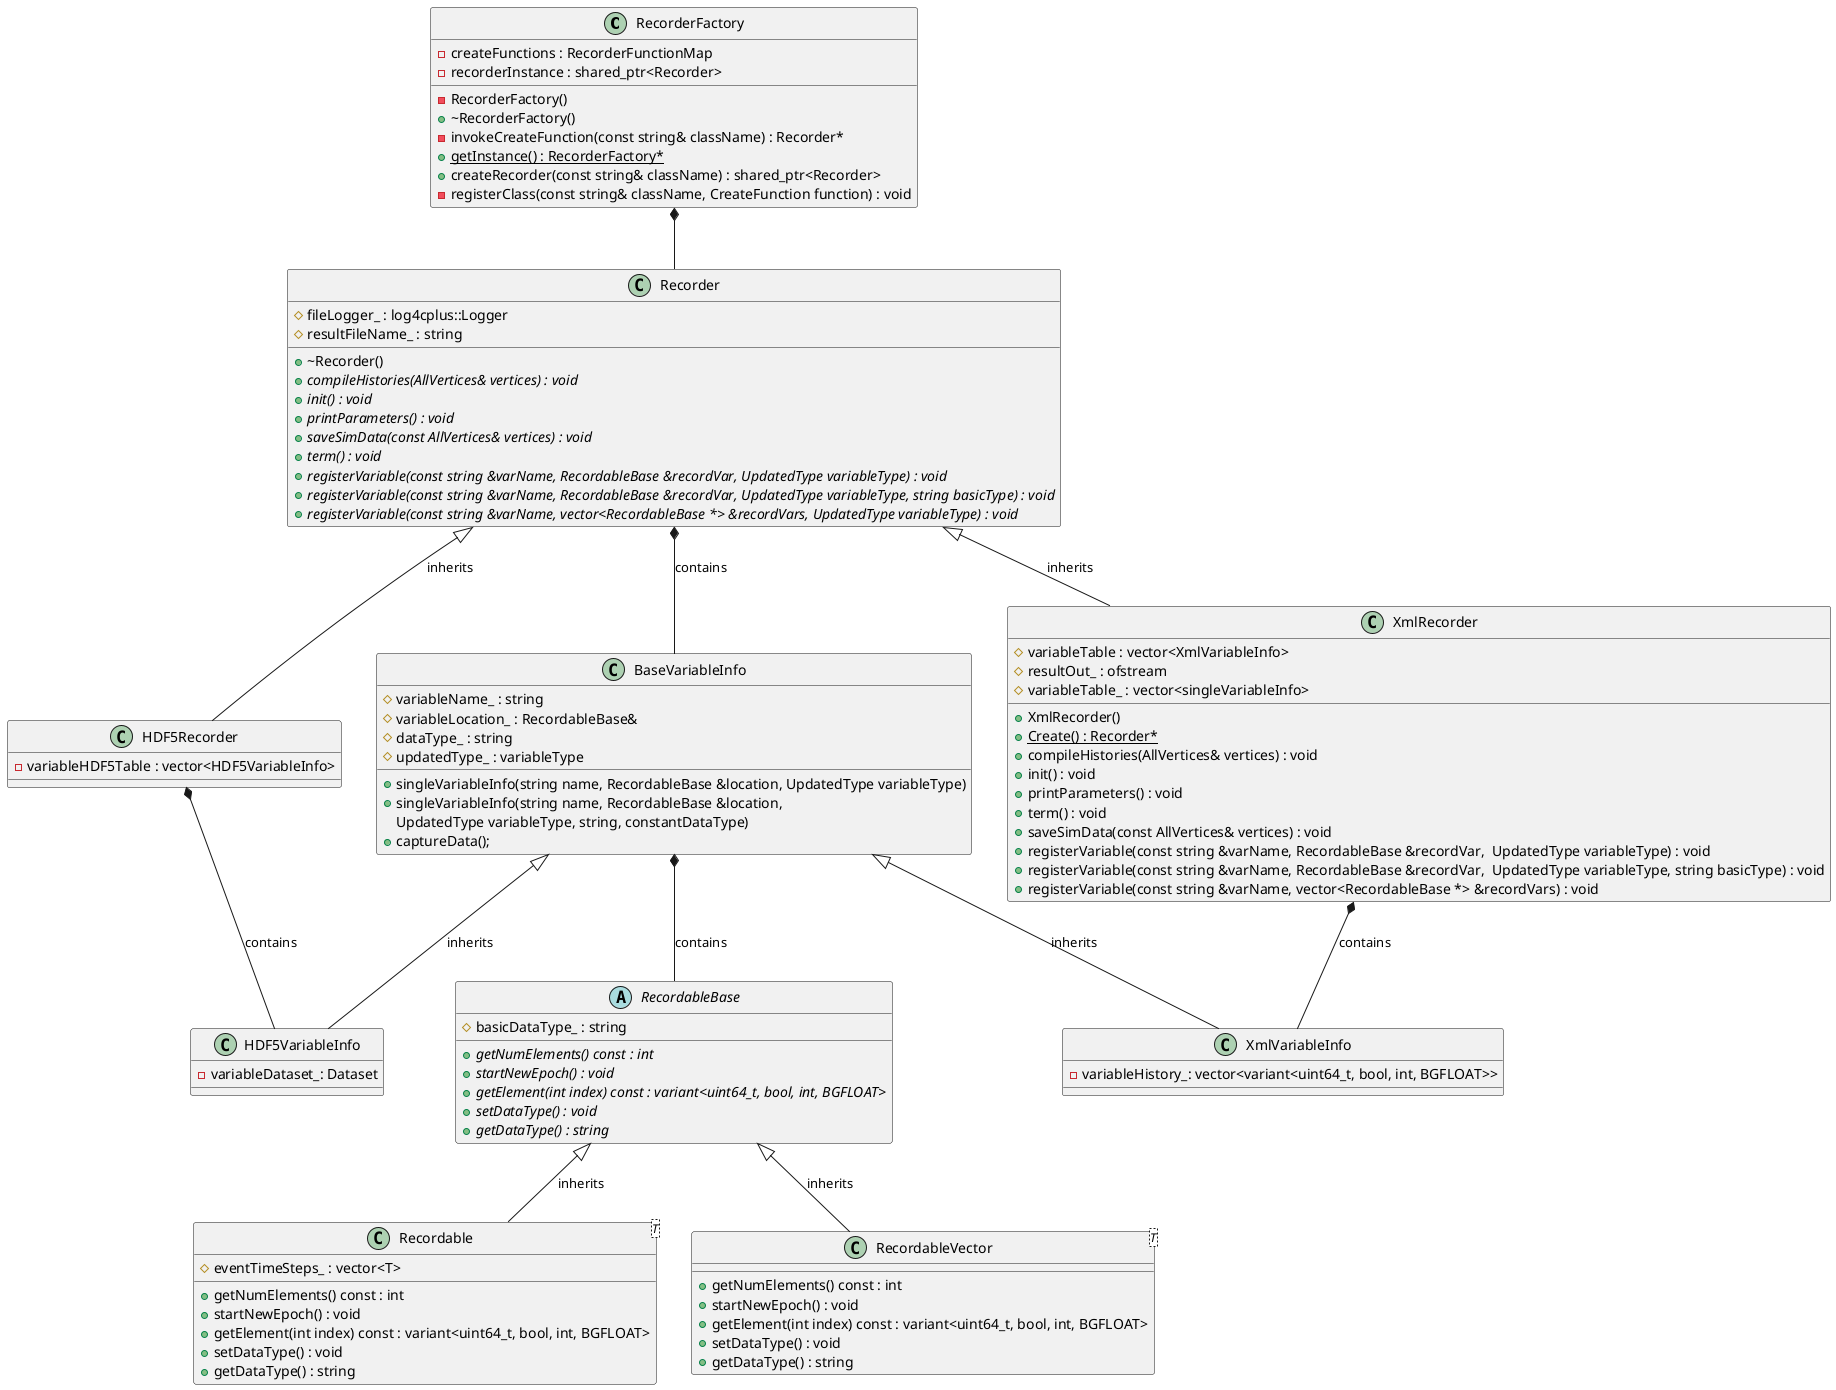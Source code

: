 @startuml Agile Recorder Class Diagram Design

class RecorderFactory {
	-RecorderFactory()
	+~RecorderFactory()
	-invokeCreateFunction(const string& className) : Recorder*
	+{static} getInstance() : RecorderFactory*
	-createFunctions : RecorderFunctionMap
	+createRecorder(const string& className) : shared_ptr<Recorder>
	-recorderInstance : shared_ptr<Recorder>
	-registerClass(const string& className, CreateFunction function) : void
}

class Recorder {
   +~Recorder()
   #fileLogger_ : log4cplus::Logger
   #resultFileName_ : string
   +{abstract} compileHistories(AllVertices& vertices) : void
   +{abstract} init() : void
   +{abstract} printParameters() : void
   +{abstract} saveSimData(const AllVertices& vertices) : void
   +{abstract} term() : void
	+{abstract}registerVariable(const string &varName, RecordableBase &recordVar, UpdatedType variableType) : void
	+{abstract}registerVariable(const string &varName, RecordableBase &recordVar, UpdatedType variableType, string basicType) : void
	+{abstract}registerVariable(const string &varName, vector<RecordableBase *> &recordVars, UpdatedType variableType) : void
}

class HDF5Recorder {
   -variableHDF5Table : vector<HDF5VariableInfo>
   /'add more'/
}

class XmlRecorder {
   #variableTable : vector<XmlVariableInfo>
	+XmlRecorder()
	#resultOut_ : ofstream
	+{static} Create() : Recorder*
	#variableTable_ : vector<singleVariableInfo>

	+compileHistories(AllVertices& vertices) : void
	+init() : void
	+printParameters() : void
	+term() : void
	+saveSimData(const AllVertices& vertices) : void
	+registerVariable(const string &varName, RecordableBase &recordVar,  UpdatedType variableType) : void
	+registerVariable(const string &varName, RecordableBase &recordVar,  UpdatedType variableType, string basicType) : void
	+registerVariable(const string &varName, vector<RecordableBase *> &recordVars) : void
	
	/' methods only used for unit test 
	+XmlRecorder(string fileName_)
	+getVariableName(int numIndex) const : const string&
	+getSingleVariable(int numIndex) const : &RecordableBase
	+getHistory() const : const &vector<variant<uint64_t, bool, int, BGFLOAT>>
	'/
}

class BaseVariableInfo {
	#variableName_ : string
	#variableLocation_ : RecordableBase&
	#dataType_ : string
	#updatedType_ : variableType
	+singleVariableInfo(string name, RecordableBase &location, UpdatedType variableType)
	+singleVariableInfo(string name, RecordableBase &location, 
			UpdatedType variableType, string, constantDataType)
	+captureData();
}

class XmlVariableInfo {
-variableHistory_: vector<variant<uint64_t, bool, int, BGFLOAT>>
}

class HDF5VariableInfo {
-variableDataset_: Dataset
}

abstract class RecordableBase {
	#basicDataType_ : string
	+{abstract} getNumElements() const : int
	+{abstract} startNewEpoch() : void
	+{abstract} getElement(int index) const : variant<uint64_t, bool, int, BGFLOAT>
	+{abstract} setDataType() : void
	+{abstract} getDataType() : string
}
class Recordable<T>{
	#eventTimeSteps_ : vector<T>
	+getNumElements() const : int
	+startNewEpoch() : void
	+getElement(int index) const : variant<uint64_t, bool, int, BGFLOAT>
	+setDataType() : void
	+getDataType() : string
}

class RecordableVector<T>{
	+getNumElements() const : int
	+startNewEpoch() : void
	+getElement(int index) const : variant<uint64_t, bool, int, BGFLOAT>
	+setDataType() : void
	+getDataType() : string
}


/' relationships '/

.RecorderFactory *-- .Recorder

Recorder <|-- XmlRecorder : inherits
Recorder <|-- HDF5Recorder : inherits

Recorder *-- BaseVariableInfo : contains

BaseVariableInfo <|-- XmlVariableInfo : inherits
BaseVariableInfo <|-- HDF5VariableInfo : inherits

XmlRecorder *-- XmlVariableInfo : contains
HDF5Recorder *-- HDF5VariableInfo : contains

BaseVariableInfo *-- RecordableBase : contains

RecordableBase <|-- Recordable : inherits
RecordableBase <|-- RecordableVector : inherits

@enduml 
